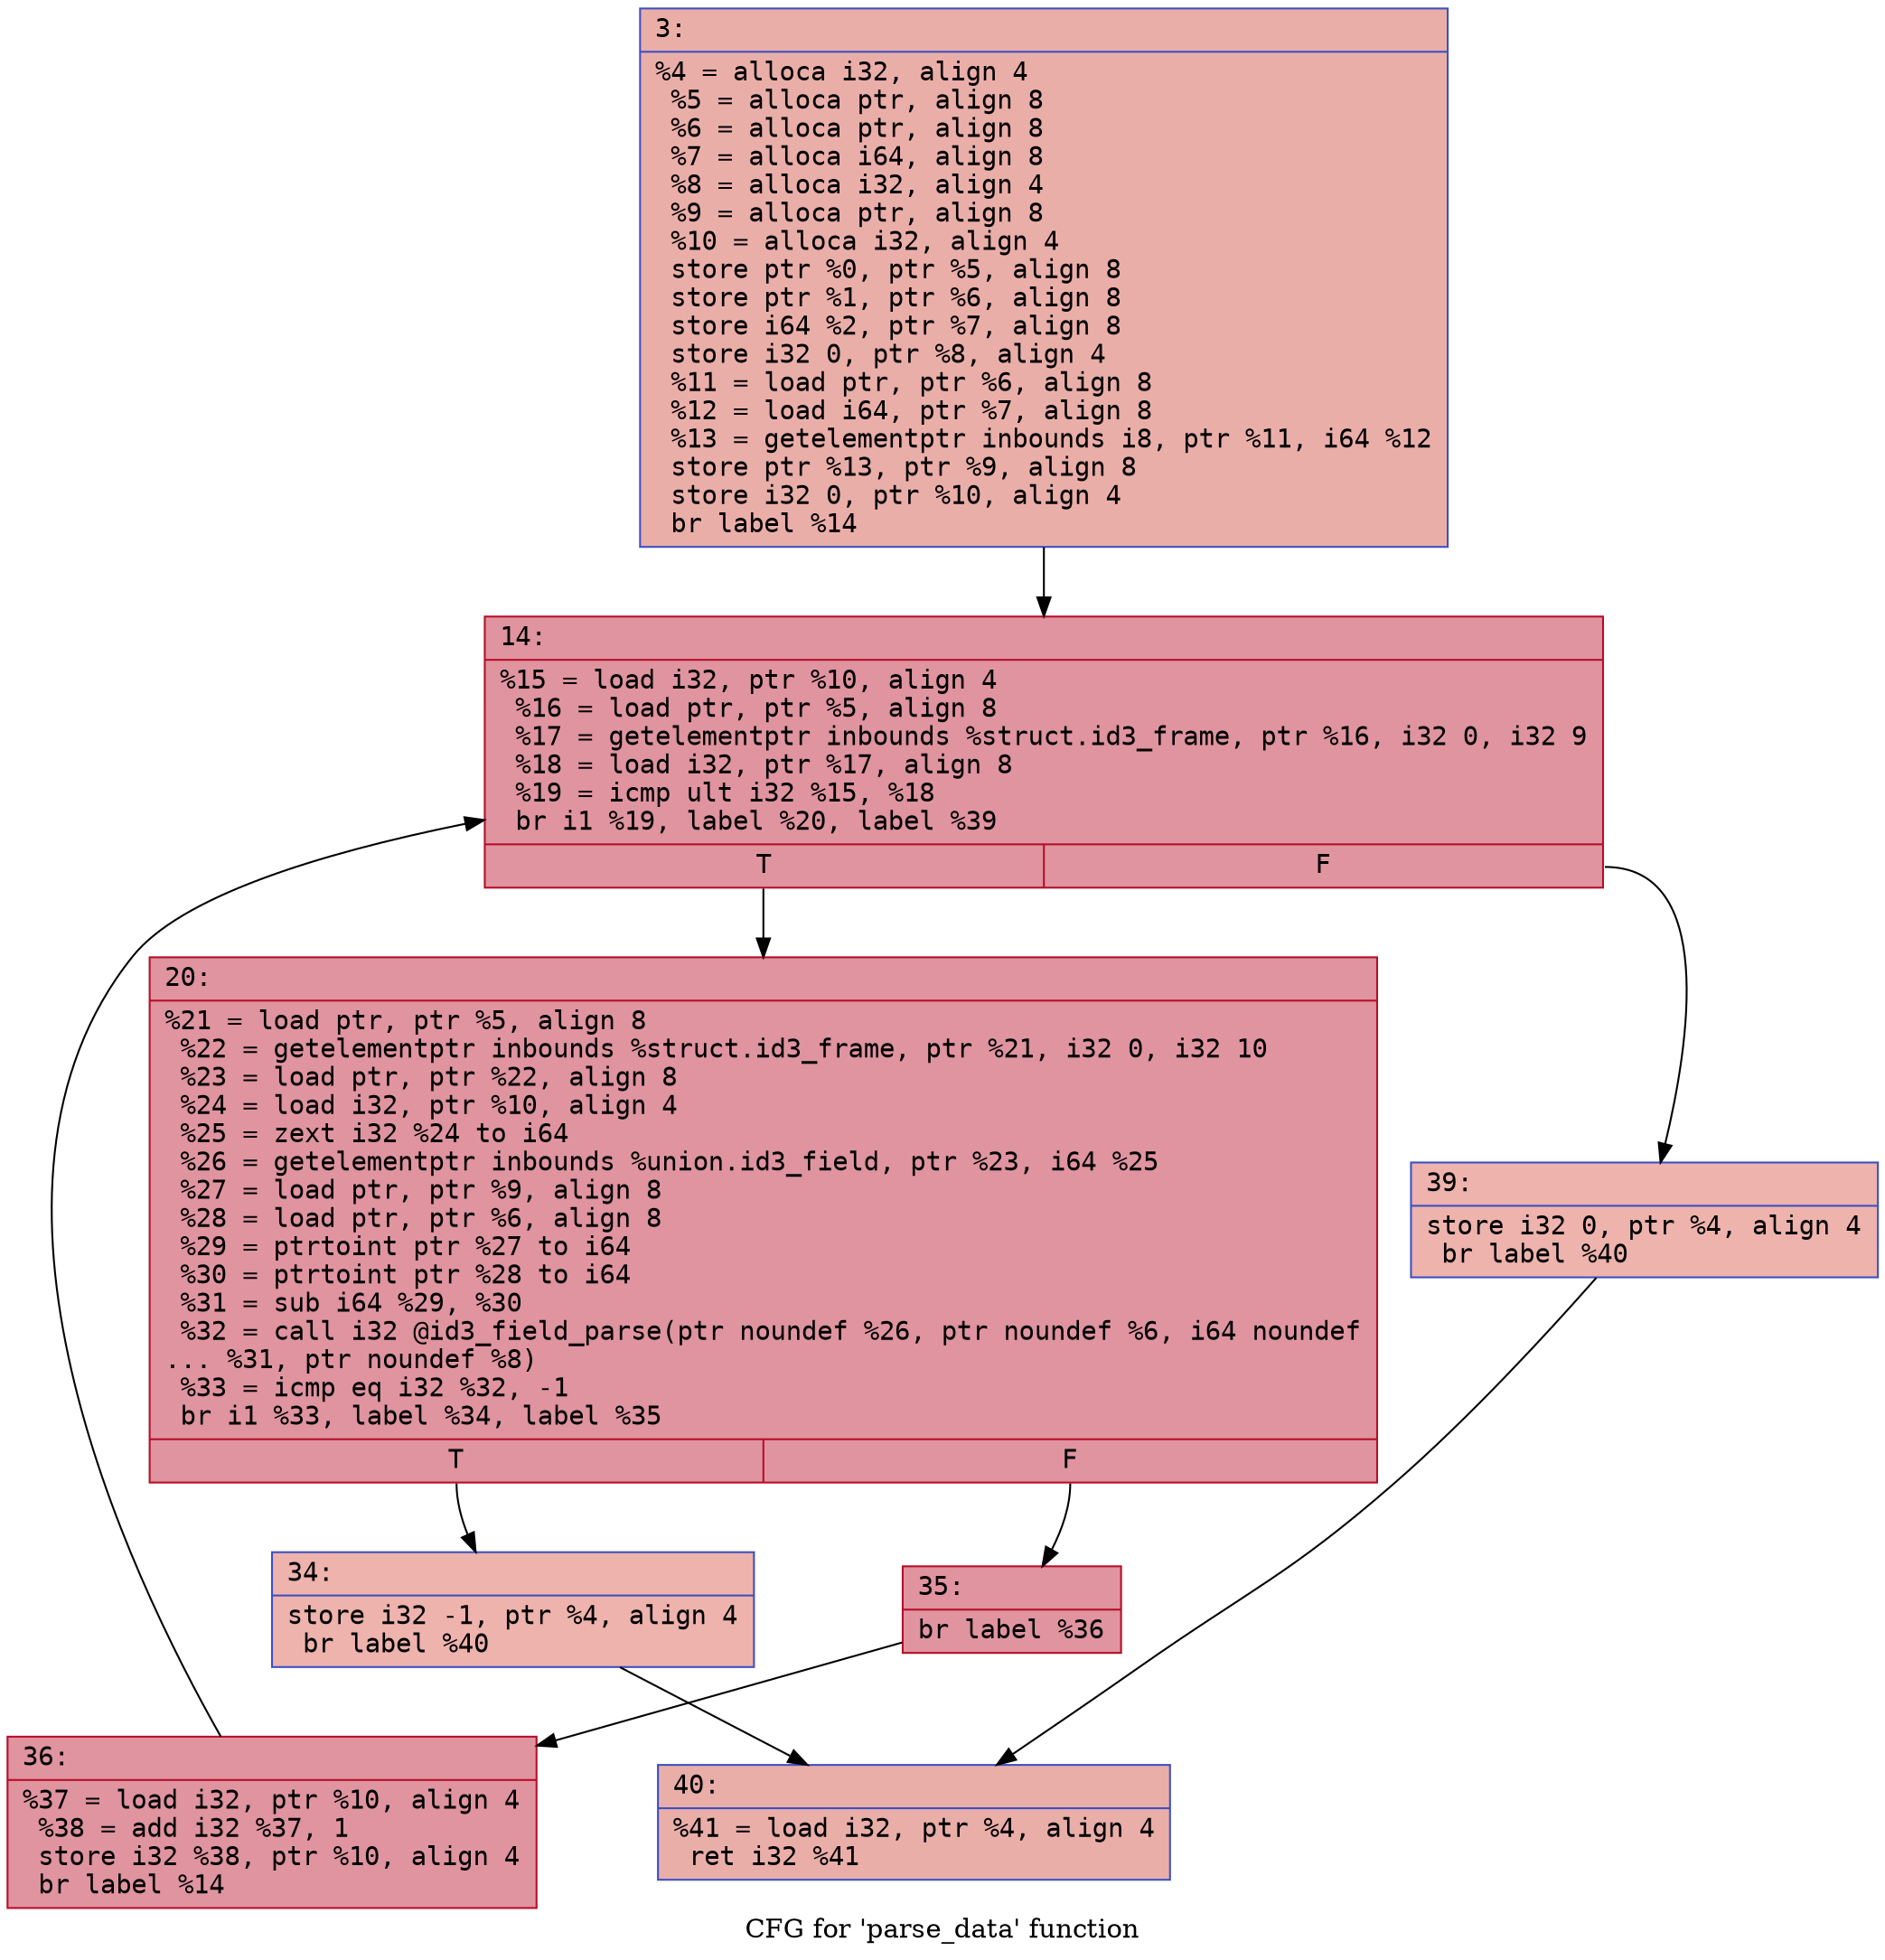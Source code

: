 digraph "CFG for 'parse_data' function" {
	label="CFG for 'parse_data' function";

	Node0x600003c877f0 [shape=record,color="#3d50c3ff", style=filled, fillcolor="#d0473d70" fontname="Courier",label="{3:\l|  %4 = alloca i32, align 4\l  %5 = alloca ptr, align 8\l  %6 = alloca ptr, align 8\l  %7 = alloca i64, align 8\l  %8 = alloca i32, align 4\l  %9 = alloca ptr, align 8\l  %10 = alloca i32, align 4\l  store ptr %0, ptr %5, align 8\l  store ptr %1, ptr %6, align 8\l  store i64 %2, ptr %7, align 8\l  store i32 0, ptr %8, align 4\l  %11 = load ptr, ptr %6, align 8\l  %12 = load i64, ptr %7, align 8\l  %13 = getelementptr inbounds i8, ptr %11, i64 %12\l  store ptr %13, ptr %9, align 8\l  store i32 0, ptr %10, align 4\l  br label %14\l}"];
	Node0x600003c877f0 -> Node0x600003c87840[tooltip="3 -> 14\nProbability 100.00%" ];
	Node0x600003c87840 [shape=record,color="#b70d28ff", style=filled, fillcolor="#b70d2870" fontname="Courier",label="{14:\l|  %15 = load i32, ptr %10, align 4\l  %16 = load ptr, ptr %5, align 8\l  %17 = getelementptr inbounds %struct.id3_frame, ptr %16, i32 0, i32 9\l  %18 = load i32, ptr %17, align 8\l  %19 = icmp ult i32 %15, %18\l  br i1 %19, label %20, label %39\l|{<s0>T|<s1>F}}"];
	Node0x600003c87840:s0 -> Node0x600003c87890[tooltip="14 -> 20\nProbability 96.88%" ];
	Node0x600003c87840:s1 -> Node0x600003c879d0[tooltip="14 -> 39\nProbability 3.12%" ];
	Node0x600003c87890 [shape=record,color="#b70d28ff", style=filled, fillcolor="#b70d2870" fontname="Courier",label="{20:\l|  %21 = load ptr, ptr %5, align 8\l  %22 = getelementptr inbounds %struct.id3_frame, ptr %21, i32 0, i32 10\l  %23 = load ptr, ptr %22, align 8\l  %24 = load i32, ptr %10, align 4\l  %25 = zext i32 %24 to i64\l  %26 = getelementptr inbounds %union.id3_field, ptr %23, i64 %25\l  %27 = load ptr, ptr %9, align 8\l  %28 = load ptr, ptr %6, align 8\l  %29 = ptrtoint ptr %27 to i64\l  %30 = ptrtoint ptr %28 to i64\l  %31 = sub i64 %29, %30\l  %32 = call i32 @id3_field_parse(ptr noundef %26, ptr noundef %6, i64 noundef\l... %31, ptr noundef %8)\l  %33 = icmp eq i32 %32, -1\l  br i1 %33, label %34, label %35\l|{<s0>T|<s1>F}}"];
	Node0x600003c87890:s0 -> Node0x600003c878e0[tooltip="20 -> 34\nProbability 3.12%" ];
	Node0x600003c87890:s1 -> Node0x600003c87930[tooltip="20 -> 35\nProbability 96.88%" ];
	Node0x600003c878e0 [shape=record,color="#3d50c3ff", style=filled, fillcolor="#d6524470" fontname="Courier",label="{34:\l|  store i32 -1, ptr %4, align 4\l  br label %40\l}"];
	Node0x600003c878e0 -> Node0x600003c87a20[tooltip="34 -> 40\nProbability 100.00%" ];
	Node0x600003c87930 [shape=record,color="#b70d28ff", style=filled, fillcolor="#b70d2870" fontname="Courier",label="{35:\l|  br label %36\l}"];
	Node0x600003c87930 -> Node0x600003c87980[tooltip="35 -> 36\nProbability 100.00%" ];
	Node0x600003c87980 [shape=record,color="#b70d28ff", style=filled, fillcolor="#b70d2870" fontname="Courier",label="{36:\l|  %37 = load i32, ptr %10, align 4\l  %38 = add i32 %37, 1\l  store i32 %38, ptr %10, align 4\l  br label %14\l}"];
	Node0x600003c87980 -> Node0x600003c87840[tooltip="36 -> 14\nProbability 100.00%" ];
	Node0x600003c879d0 [shape=record,color="#3d50c3ff", style=filled, fillcolor="#d6524470" fontname="Courier",label="{39:\l|  store i32 0, ptr %4, align 4\l  br label %40\l}"];
	Node0x600003c879d0 -> Node0x600003c87a20[tooltip="39 -> 40\nProbability 100.00%" ];
	Node0x600003c87a20 [shape=record,color="#3d50c3ff", style=filled, fillcolor="#d0473d70" fontname="Courier",label="{40:\l|  %41 = load i32, ptr %4, align 4\l  ret i32 %41\l}"];
}
